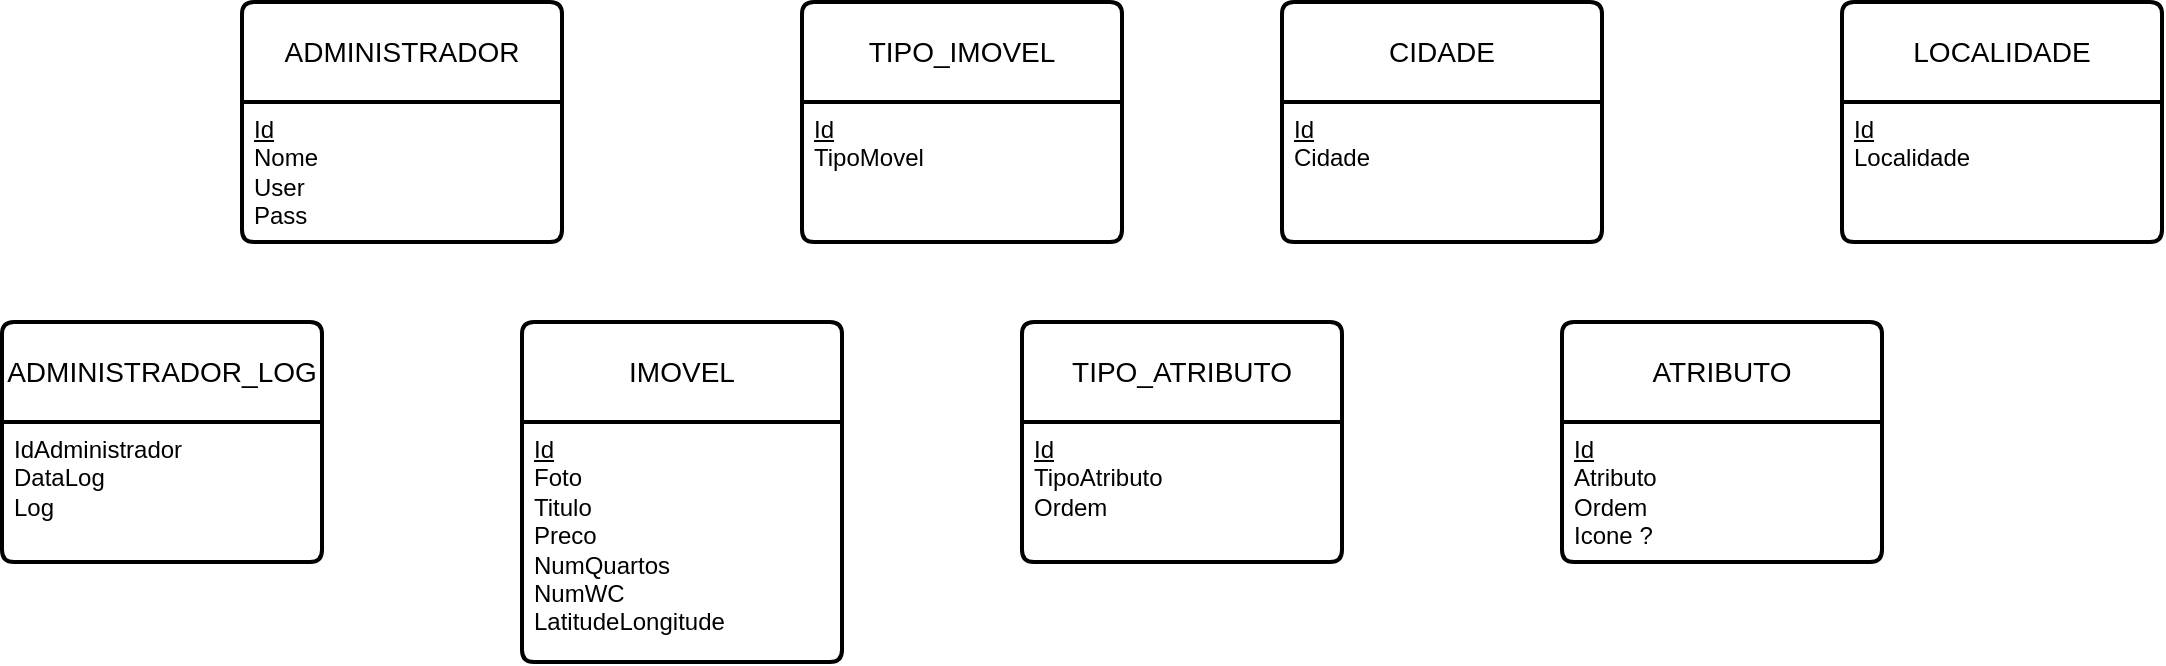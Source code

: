 <mxfile version="28.2.7">
  <diagram name="Página-1" id="iOgZG-QpdQuNY-bKq2Vl">
    <mxGraphModel dx="2013" dy="755" grid="1" gridSize="10" guides="1" tooltips="1" connect="1" arrows="1" fold="1" page="1" pageScale="1" pageWidth="827" pageHeight="1169" math="0" shadow="0">
      <root>
        <mxCell id="0" />
        <mxCell id="1" parent="0" />
        <mxCell id="RXP75yjf66JLqtDQgiSF-1" value="ADMINISTRADOR" style="swimlane;childLayout=stackLayout;horizontal=1;startSize=50;horizontalStack=0;rounded=1;fontSize=14;fontStyle=0;strokeWidth=2;resizeParent=0;resizeLast=1;shadow=0;dashed=0;align=center;arcSize=4;whiteSpace=wrap;html=1;" vertex="1" parent="1">
          <mxGeometry x="-40" y="80" width="160" height="120" as="geometry" />
        </mxCell>
        <mxCell id="RXP75yjf66JLqtDQgiSF-2" value="&lt;u&gt;Id&lt;/u&gt;&lt;div&gt;Nome&lt;/div&gt;&lt;div&gt;User&lt;br&gt;Pass&lt;/div&gt;" style="align=left;strokeColor=none;fillColor=none;spacingLeft=4;spacingRight=4;fontSize=12;verticalAlign=top;resizable=0;rotatable=0;part=1;html=1;whiteSpace=wrap;" vertex="1" parent="RXP75yjf66JLqtDQgiSF-1">
          <mxGeometry y="50" width="160" height="70" as="geometry" />
        </mxCell>
        <mxCell id="RXP75yjf66JLqtDQgiSF-5" value="TIPO_IMOVEL" style="swimlane;childLayout=stackLayout;horizontal=1;startSize=50;horizontalStack=0;rounded=1;fontSize=14;fontStyle=0;strokeWidth=2;resizeParent=0;resizeLast=1;shadow=0;dashed=0;align=center;arcSize=4;whiteSpace=wrap;html=1;" vertex="1" parent="1">
          <mxGeometry x="240" y="80" width="160" height="120" as="geometry" />
        </mxCell>
        <mxCell id="RXP75yjf66JLqtDQgiSF-6" value="&lt;u&gt;Id&lt;/u&gt;&lt;div&gt;TipoMovel&lt;/div&gt;" style="align=left;strokeColor=none;fillColor=none;spacingLeft=4;spacingRight=4;fontSize=12;verticalAlign=top;resizable=0;rotatable=0;part=1;html=1;whiteSpace=wrap;" vertex="1" parent="RXP75yjf66JLqtDQgiSF-5">
          <mxGeometry y="50" width="160" height="70" as="geometry" />
        </mxCell>
        <mxCell id="RXP75yjf66JLqtDQgiSF-7" value="CIDADE" style="swimlane;childLayout=stackLayout;horizontal=1;startSize=50;horizontalStack=0;rounded=1;fontSize=14;fontStyle=0;strokeWidth=2;resizeParent=0;resizeLast=1;shadow=0;dashed=0;align=center;arcSize=4;whiteSpace=wrap;html=1;" vertex="1" parent="1">
          <mxGeometry x="480" y="80" width="160" height="120" as="geometry" />
        </mxCell>
        <mxCell id="RXP75yjf66JLqtDQgiSF-8" value="&lt;u&gt;Id&lt;/u&gt;&lt;div&gt;Cidade&lt;/div&gt;" style="align=left;strokeColor=none;fillColor=none;spacingLeft=4;spacingRight=4;fontSize=12;verticalAlign=top;resizable=0;rotatable=0;part=1;html=1;whiteSpace=wrap;" vertex="1" parent="RXP75yjf66JLqtDQgiSF-7">
          <mxGeometry y="50" width="160" height="70" as="geometry" />
        </mxCell>
        <mxCell id="RXP75yjf66JLqtDQgiSF-9" value="LOCALIDADE" style="swimlane;childLayout=stackLayout;horizontal=1;startSize=50;horizontalStack=0;rounded=1;fontSize=14;fontStyle=0;strokeWidth=2;resizeParent=0;resizeLast=1;shadow=0;dashed=0;align=center;arcSize=4;whiteSpace=wrap;html=1;" vertex="1" parent="1">
          <mxGeometry x="760" y="80" width="160" height="120" as="geometry" />
        </mxCell>
        <mxCell id="RXP75yjf66JLqtDQgiSF-10" value="&lt;u&gt;Id&lt;/u&gt;&lt;div&gt;Localidade&lt;/div&gt;" style="align=left;strokeColor=none;fillColor=none;spacingLeft=4;spacingRight=4;fontSize=12;verticalAlign=top;resizable=0;rotatable=0;part=1;html=1;whiteSpace=wrap;" vertex="1" parent="RXP75yjf66JLqtDQgiSF-9">
          <mxGeometry y="50" width="160" height="70" as="geometry" />
        </mxCell>
        <mxCell id="RXP75yjf66JLqtDQgiSF-11" value="IMOVEL" style="swimlane;childLayout=stackLayout;horizontal=1;startSize=50;horizontalStack=0;rounded=1;fontSize=14;fontStyle=0;strokeWidth=2;resizeParent=0;resizeLast=1;shadow=0;dashed=0;align=center;arcSize=4;whiteSpace=wrap;html=1;" vertex="1" parent="1">
          <mxGeometry x="100" y="240" width="160" height="170" as="geometry" />
        </mxCell>
        <mxCell id="RXP75yjf66JLqtDQgiSF-12" value="&lt;u&gt;Id&lt;/u&gt;&lt;div&gt;Foto&lt;/div&gt;&lt;div&gt;Titulo&lt;/div&gt;&lt;div&gt;Preco&lt;/div&gt;&lt;div&gt;NumQuartos&lt;/div&gt;&lt;div&gt;NumWC&lt;/div&gt;&lt;div&gt;LatitudeLongitude&lt;/div&gt;" style="align=left;strokeColor=none;fillColor=none;spacingLeft=4;spacingRight=4;fontSize=12;verticalAlign=top;resizable=0;rotatable=0;part=1;html=1;whiteSpace=wrap;" vertex="1" parent="RXP75yjf66JLqtDQgiSF-11">
          <mxGeometry y="50" width="160" height="120" as="geometry" />
        </mxCell>
        <mxCell id="RXP75yjf66JLqtDQgiSF-13" value="ADMINISTRADOR_LOG" style="swimlane;childLayout=stackLayout;horizontal=1;startSize=50;horizontalStack=0;rounded=1;fontSize=14;fontStyle=0;strokeWidth=2;resizeParent=0;resizeLast=1;shadow=0;dashed=0;align=center;arcSize=4;whiteSpace=wrap;html=1;" vertex="1" parent="1">
          <mxGeometry x="-160" y="240" width="160" height="120" as="geometry" />
        </mxCell>
        <mxCell id="RXP75yjf66JLqtDQgiSF-14" value="IdAdministrador&lt;div&gt;DataLog&lt;/div&gt;&lt;div&gt;Log&lt;/div&gt;" style="align=left;strokeColor=none;fillColor=none;spacingLeft=4;spacingRight=4;fontSize=12;verticalAlign=top;resizable=0;rotatable=0;part=1;html=1;whiteSpace=wrap;" vertex="1" parent="RXP75yjf66JLqtDQgiSF-13">
          <mxGeometry y="50" width="160" height="70" as="geometry" />
        </mxCell>
        <mxCell id="RXP75yjf66JLqtDQgiSF-15" value="ATRIBUTO" style="swimlane;childLayout=stackLayout;horizontal=1;startSize=50;horizontalStack=0;rounded=1;fontSize=14;fontStyle=0;strokeWidth=2;resizeParent=0;resizeLast=1;shadow=0;dashed=0;align=center;arcSize=4;whiteSpace=wrap;html=1;" vertex="1" parent="1">
          <mxGeometry x="620" y="240" width="160" height="120" as="geometry" />
        </mxCell>
        <mxCell id="RXP75yjf66JLqtDQgiSF-16" value="&lt;u&gt;Id&lt;/u&gt;&lt;div&gt;Atributo&lt;/div&gt;&lt;div&gt;Ordem&lt;/div&gt;&lt;div&gt;Icone ?&lt;/div&gt;" style="align=left;strokeColor=none;fillColor=none;spacingLeft=4;spacingRight=4;fontSize=12;verticalAlign=top;resizable=0;rotatable=0;part=1;html=1;whiteSpace=wrap;" vertex="1" parent="RXP75yjf66JLqtDQgiSF-15">
          <mxGeometry y="50" width="160" height="70" as="geometry" />
        </mxCell>
        <mxCell id="RXP75yjf66JLqtDQgiSF-17" value="TIPO_ATRIBUTO" style="swimlane;childLayout=stackLayout;horizontal=1;startSize=50;horizontalStack=0;rounded=1;fontSize=14;fontStyle=0;strokeWidth=2;resizeParent=0;resizeLast=1;shadow=0;dashed=0;align=center;arcSize=4;whiteSpace=wrap;html=1;" vertex="1" parent="1">
          <mxGeometry x="350" y="240" width="160" height="120" as="geometry" />
        </mxCell>
        <mxCell id="RXP75yjf66JLqtDQgiSF-18" value="&lt;u&gt;Id&lt;/u&gt;&lt;div&gt;TipoAtributo&lt;/div&gt;&lt;div&gt;Ordem&lt;/div&gt;" style="align=left;strokeColor=none;fillColor=none;spacingLeft=4;spacingRight=4;fontSize=12;verticalAlign=top;resizable=0;rotatable=0;part=1;html=1;whiteSpace=wrap;" vertex="1" parent="RXP75yjf66JLqtDQgiSF-17">
          <mxGeometry y="50" width="160" height="70" as="geometry" />
        </mxCell>
      </root>
    </mxGraphModel>
  </diagram>
</mxfile>
